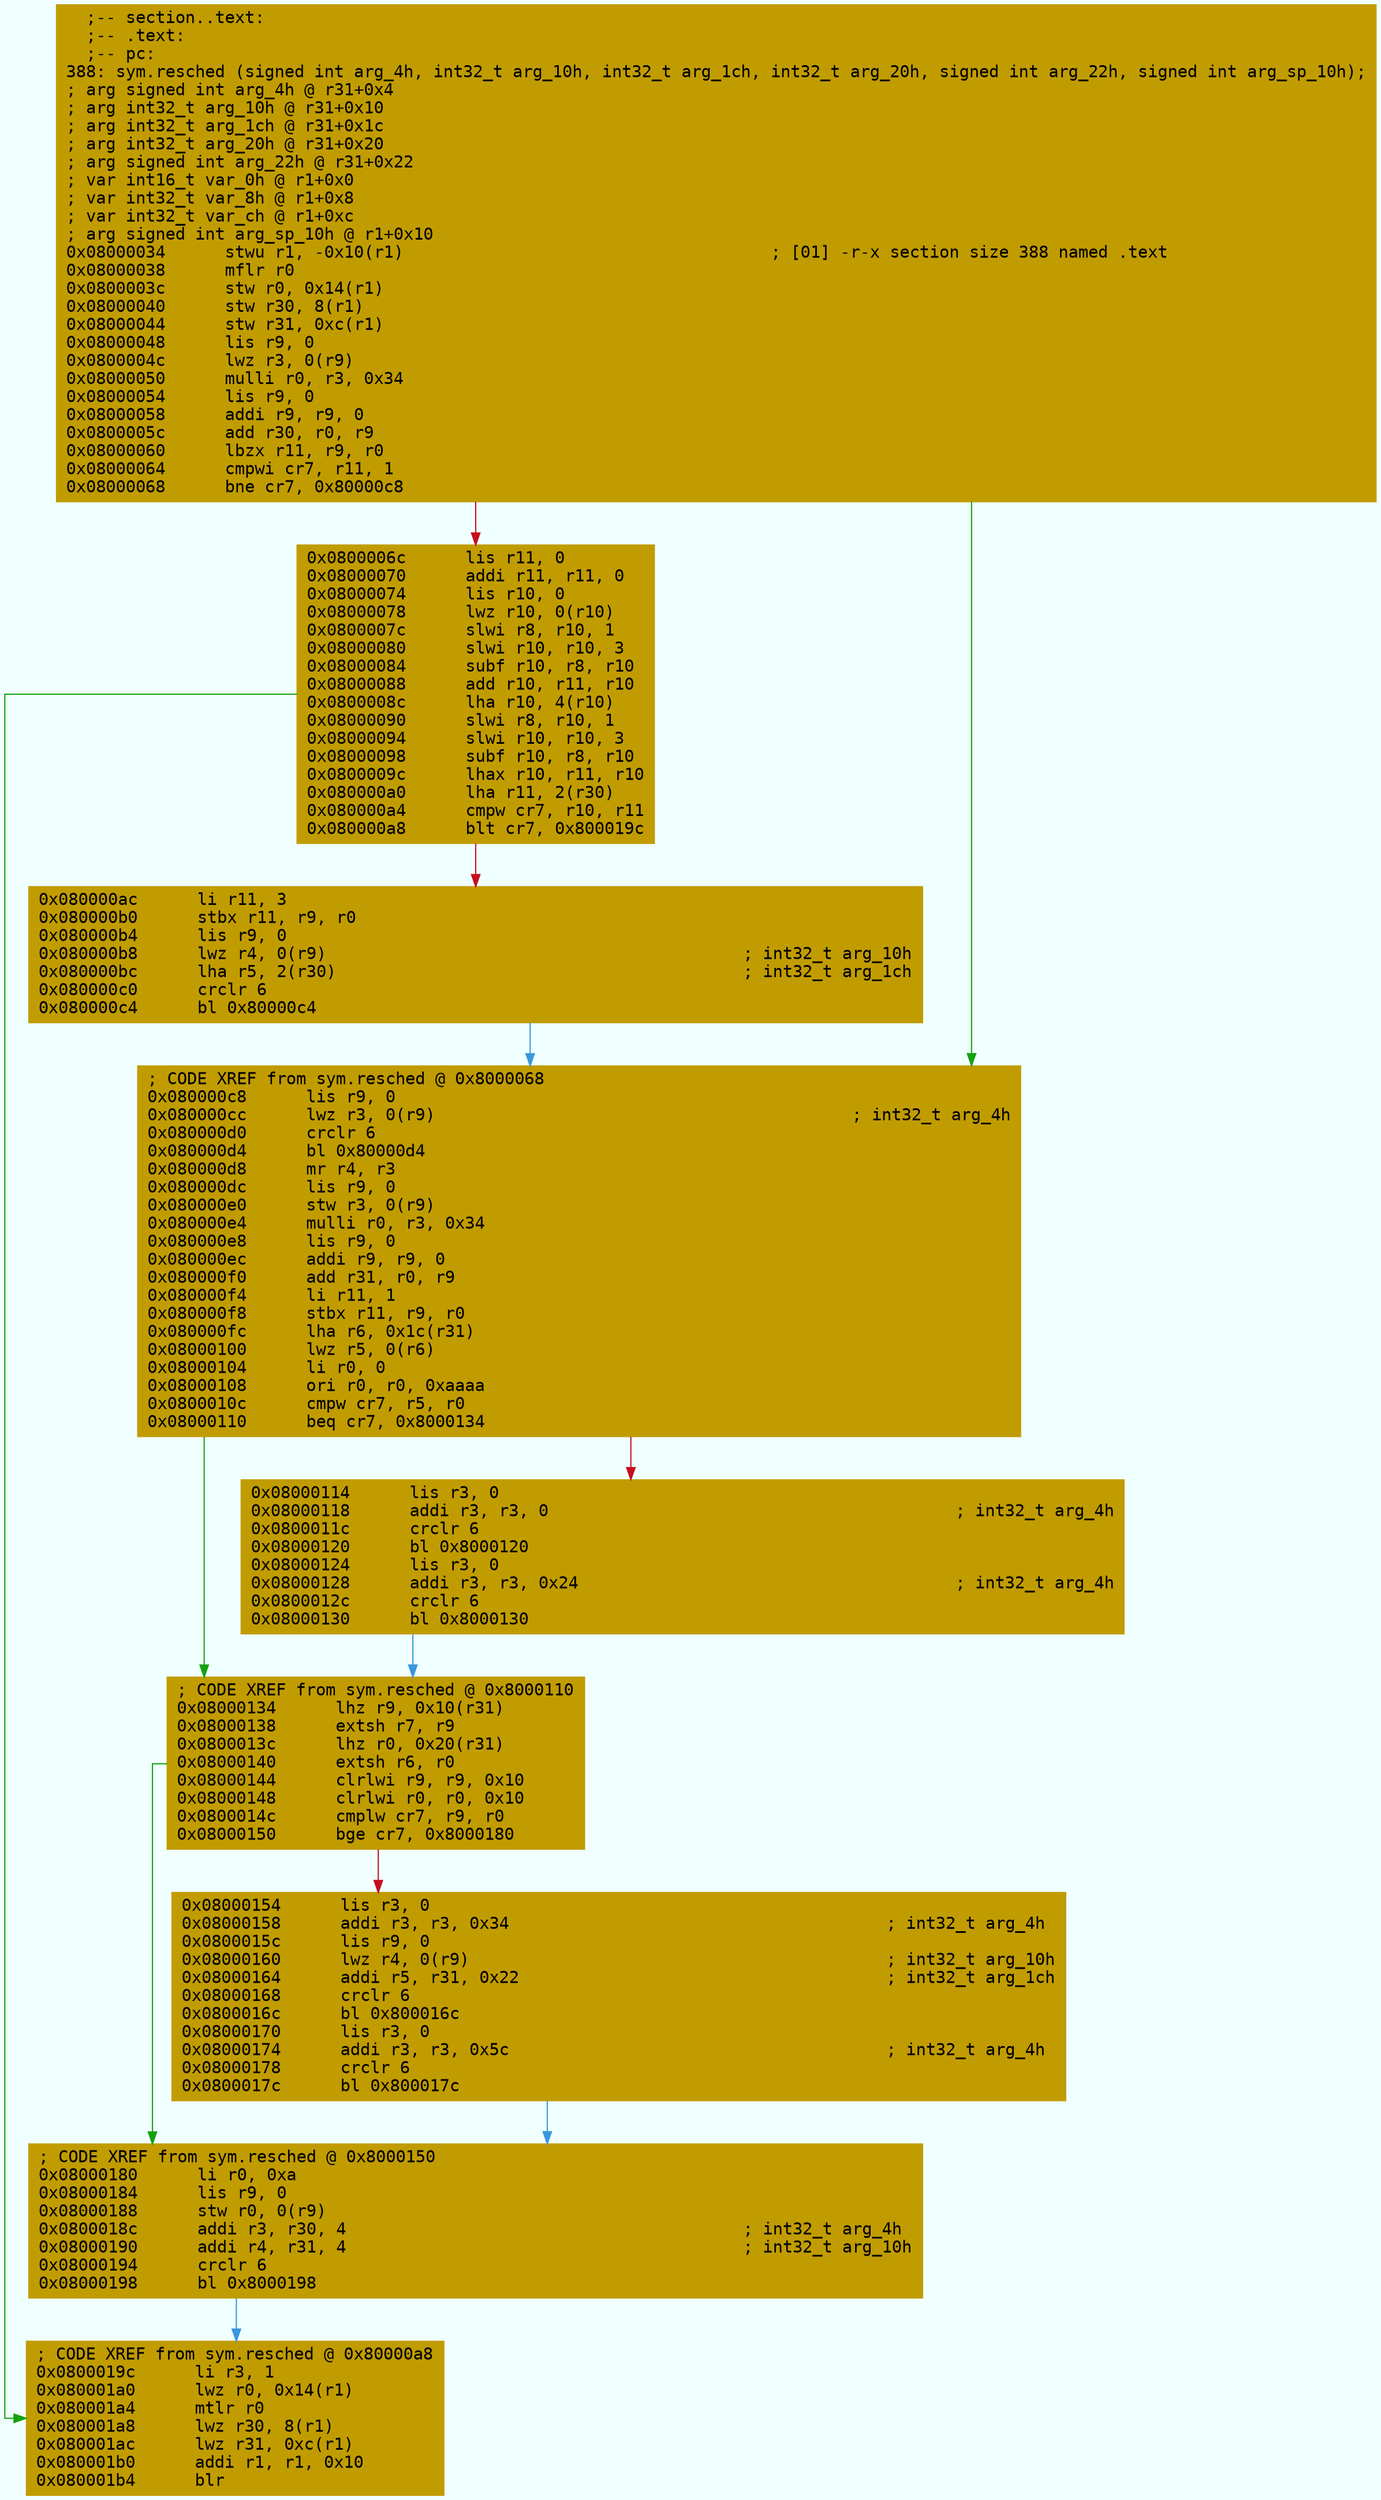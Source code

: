 digraph code {
	graph [bgcolor=azure fontsize=8 fontname="Courier" splines="ortho"];
	node [fillcolor=gray style=filled shape=box];
	edge [arrowhead="normal"];
	"0x08000034" [URL="sym.resched/0x08000034", fillcolor="#c19c00",color="#c19c00", fontname="Courier",label="  ;-- section..text:\l  ;-- .text:\l  ;-- pc:\l388: sym.resched (signed int arg_4h, int32_t arg_10h, int32_t arg_1ch, int32_t arg_20h, signed int arg_22h, signed int arg_sp_10h);\l; arg signed int arg_4h @ r31+0x4\l; arg int32_t arg_10h @ r31+0x10\l; arg int32_t arg_1ch @ r31+0x1c\l; arg int32_t arg_20h @ r31+0x20\l; arg signed int arg_22h @ r31+0x22\l; var int16_t var_0h @ r1+0x0\l; var int32_t var_8h @ r1+0x8\l; var int32_t var_ch @ r1+0xc\l; arg signed int arg_sp_10h @ r1+0x10\l0x08000034      stwu r1, -0x10(r1)                                     ; [01] -r-x section size 388 named .text\l0x08000038      mflr r0\l0x0800003c      stw r0, 0x14(r1)\l0x08000040      stw r30, 8(r1)\l0x08000044      stw r31, 0xc(r1)\l0x08000048      lis r9, 0\l0x0800004c      lwz r3, 0(r9)\l0x08000050      mulli r0, r3, 0x34\l0x08000054      lis r9, 0\l0x08000058      addi r9, r9, 0\l0x0800005c      add r30, r0, r9\l0x08000060      lbzx r11, r9, r0\l0x08000064      cmpwi cr7, r11, 1\l0x08000068      bne cr7, 0x80000c8\l"]
	"0x0800006c" [URL="sym.resched/0x0800006c", fillcolor="#c19c00",color="#c19c00", fontname="Courier",label="0x0800006c      lis r11, 0\l0x08000070      addi r11, r11, 0\l0x08000074      lis r10, 0\l0x08000078      lwz r10, 0(r10)\l0x0800007c      slwi r8, r10, 1\l0x08000080      slwi r10, r10, 3\l0x08000084      subf r10, r8, r10\l0x08000088      add r10, r11, r10\l0x0800008c      lha r10, 4(r10)\l0x08000090      slwi r8, r10, 1\l0x08000094      slwi r10, r10, 3\l0x08000098      subf r10, r8, r10\l0x0800009c      lhax r10, r11, r10\l0x080000a0      lha r11, 2(r30)\l0x080000a4      cmpw cr7, r10, r11\l0x080000a8      blt cr7, 0x800019c\l"]
	"0x080000ac" [URL="sym.resched/0x080000ac", fillcolor="#c19c00",color="#c19c00", fontname="Courier",label="0x080000ac      li r11, 3\l0x080000b0      stbx r11, r9, r0\l0x080000b4      lis r9, 0\l0x080000b8      lwz r4, 0(r9)                                          ; int32_t arg_10h\l0x080000bc      lha r5, 2(r30)                                         ; int32_t arg_1ch\l0x080000c0      crclr 6\l0x080000c4      bl 0x80000c4\l"]
	"0x080000c8" [URL="sym.resched/0x080000c8", fillcolor="#c19c00",color="#c19c00", fontname="Courier",label="; CODE XREF from sym.resched @ 0x8000068\l0x080000c8      lis r9, 0\l0x080000cc      lwz r3, 0(r9)                                          ; int32_t arg_4h\l0x080000d0      crclr 6\l0x080000d4      bl 0x80000d4\l0x080000d8      mr r4, r3\l0x080000dc      lis r9, 0\l0x080000e0      stw r3, 0(r9)\l0x080000e4      mulli r0, r3, 0x34\l0x080000e8      lis r9, 0\l0x080000ec      addi r9, r9, 0\l0x080000f0      add r31, r0, r9\l0x080000f4      li r11, 1\l0x080000f8      stbx r11, r9, r0\l0x080000fc      lha r6, 0x1c(r31)\l0x08000100      lwz r5, 0(r6)\l0x08000104      li r0, 0\l0x08000108      ori r0, r0, 0xaaaa\l0x0800010c      cmpw cr7, r5, r0\l0x08000110      beq cr7, 0x8000134\l"]
	"0x08000114" [URL="sym.resched/0x08000114", fillcolor="#c19c00",color="#c19c00", fontname="Courier",label="0x08000114      lis r3, 0\l0x08000118      addi r3, r3, 0                                         ; int32_t arg_4h\l0x0800011c      crclr 6\l0x08000120      bl 0x8000120\l0x08000124      lis r3, 0\l0x08000128      addi r3, r3, 0x24                                      ; int32_t arg_4h\l0x0800012c      crclr 6\l0x08000130      bl 0x8000130\l"]
	"0x08000134" [URL="sym.resched/0x08000134", fillcolor="#c19c00",color="#c19c00", fontname="Courier",label="; CODE XREF from sym.resched @ 0x8000110\l0x08000134      lhz r9, 0x10(r31)\l0x08000138      extsh r7, r9\l0x0800013c      lhz r0, 0x20(r31)\l0x08000140      extsh r6, r0\l0x08000144      clrlwi r9, r9, 0x10\l0x08000148      clrlwi r0, r0, 0x10\l0x0800014c      cmplw cr7, r9, r0\l0x08000150      bge cr7, 0x8000180\l"]
	"0x08000154" [URL="sym.resched/0x08000154", fillcolor="#c19c00",color="#c19c00", fontname="Courier",label="0x08000154      lis r3, 0\l0x08000158      addi r3, r3, 0x34                                      ; int32_t arg_4h\l0x0800015c      lis r9, 0\l0x08000160      lwz r4, 0(r9)                                          ; int32_t arg_10h\l0x08000164      addi r5, r31, 0x22                                     ; int32_t arg_1ch\l0x08000168      crclr 6\l0x0800016c      bl 0x800016c\l0x08000170      lis r3, 0\l0x08000174      addi r3, r3, 0x5c                                      ; int32_t arg_4h\l0x08000178      crclr 6\l0x0800017c      bl 0x800017c\l"]
	"0x08000180" [URL="sym.resched/0x08000180", fillcolor="#c19c00",color="#c19c00", fontname="Courier",label="; CODE XREF from sym.resched @ 0x8000150\l0x08000180      li r0, 0xa\l0x08000184      lis r9, 0\l0x08000188      stw r0, 0(r9)\l0x0800018c      addi r3, r30, 4                                        ; int32_t arg_4h\l0x08000190      addi r4, r31, 4                                        ; int32_t arg_10h\l0x08000194      crclr 6\l0x08000198      bl 0x8000198\l"]
	"0x0800019c" [URL="sym.resched/0x0800019c", fillcolor="#c19c00",color="#c19c00", fontname="Courier",label="; CODE XREF from sym.resched @ 0x80000a8\l0x0800019c      li r3, 1\l0x080001a0      lwz r0, 0x14(r1)\l0x080001a4      mtlr r0\l0x080001a8      lwz r30, 8(r1)\l0x080001ac      lwz r31, 0xc(r1)\l0x080001b0      addi r1, r1, 0x10\l0x080001b4      blr\l"]
        "0x08000034" -> "0x080000c8" [color="#13a10e"];
        "0x08000034" -> "0x0800006c" [color="#c50f1f"];
        "0x0800006c" -> "0x0800019c" [color="#13a10e"];
        "0x0800006c" -> "0x080000ac" [color="#c50f1f"];
        "0x080000ac" -> "0x080000c8" [color="#3a96dd"];
        "0x080000c8" -> "0x08000134" [color="#13a10e"];
        "0x080000c8" -> "0x08000114" [color="#c50f1f"];
        "0x08000114" -> "0x08000134" [color="#3a96dd"];
        "0x08000134" -> "0x08000180" [color="#13a10e"];
        "0x08000134" -> "0x08000154" [color="#c50f1f"];
        "0x08000154" -> "0x08000180" [color="#3a96dd"];
        "0x08000180" -> "0x0800019c" [color="#3a96dd"];
}
